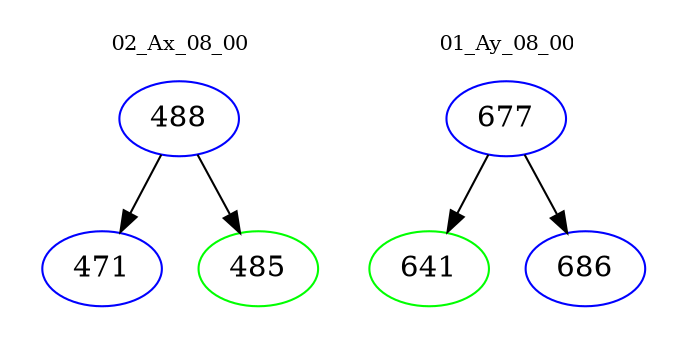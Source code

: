 digraph{
subgraph cluster_0 {
color = white
label = "02_Ax_08_00";
fontsize=10;
T0_488 [label="488", color="blue"]
T0_488 -> T0_471 [color="black"]
T0_471 [label="471", color="blue"]
T0_488 -> T0_485 [color="black"]
T0_485 [label="485", color="green"]
}
subgraph cluster_1 {
color = white
label = "01_Ay_08_00";
fontsize=10;
T1_677 [label="677", color="blue"]
T1_677 -> T1_641 [color="black"]
T1_641 [label="641", color="green"]
T1_677 -> T1_686 [color="black"]
T1_686 [label="686", color="blue"]
}
}
